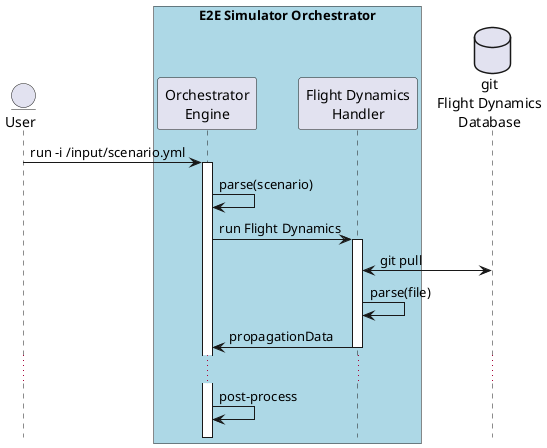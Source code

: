 @startuml
hide footbox
!pragma teoz true

entity "User" as u

box "E2E Simulator Orchestrator" #LightBlue
participant "Orchestrator\nEngine" as orch
participant "Flight Dynamics\nHandler" as hndl
end box

database "git\nFlight Dynamics\nDatabase" as srv

u -> orch: run -i /input/scenario.yml
activate orch
orch -> orch: parse(scenario)
orch -> hndl: run Flight Dynamics
activate hndl
hndl <-> srv: git pull
hndl -> hndl: parse(file)
hndl -> orch: propagationData
deactivate hndl
...
orch -> orch: post-process


@enduml